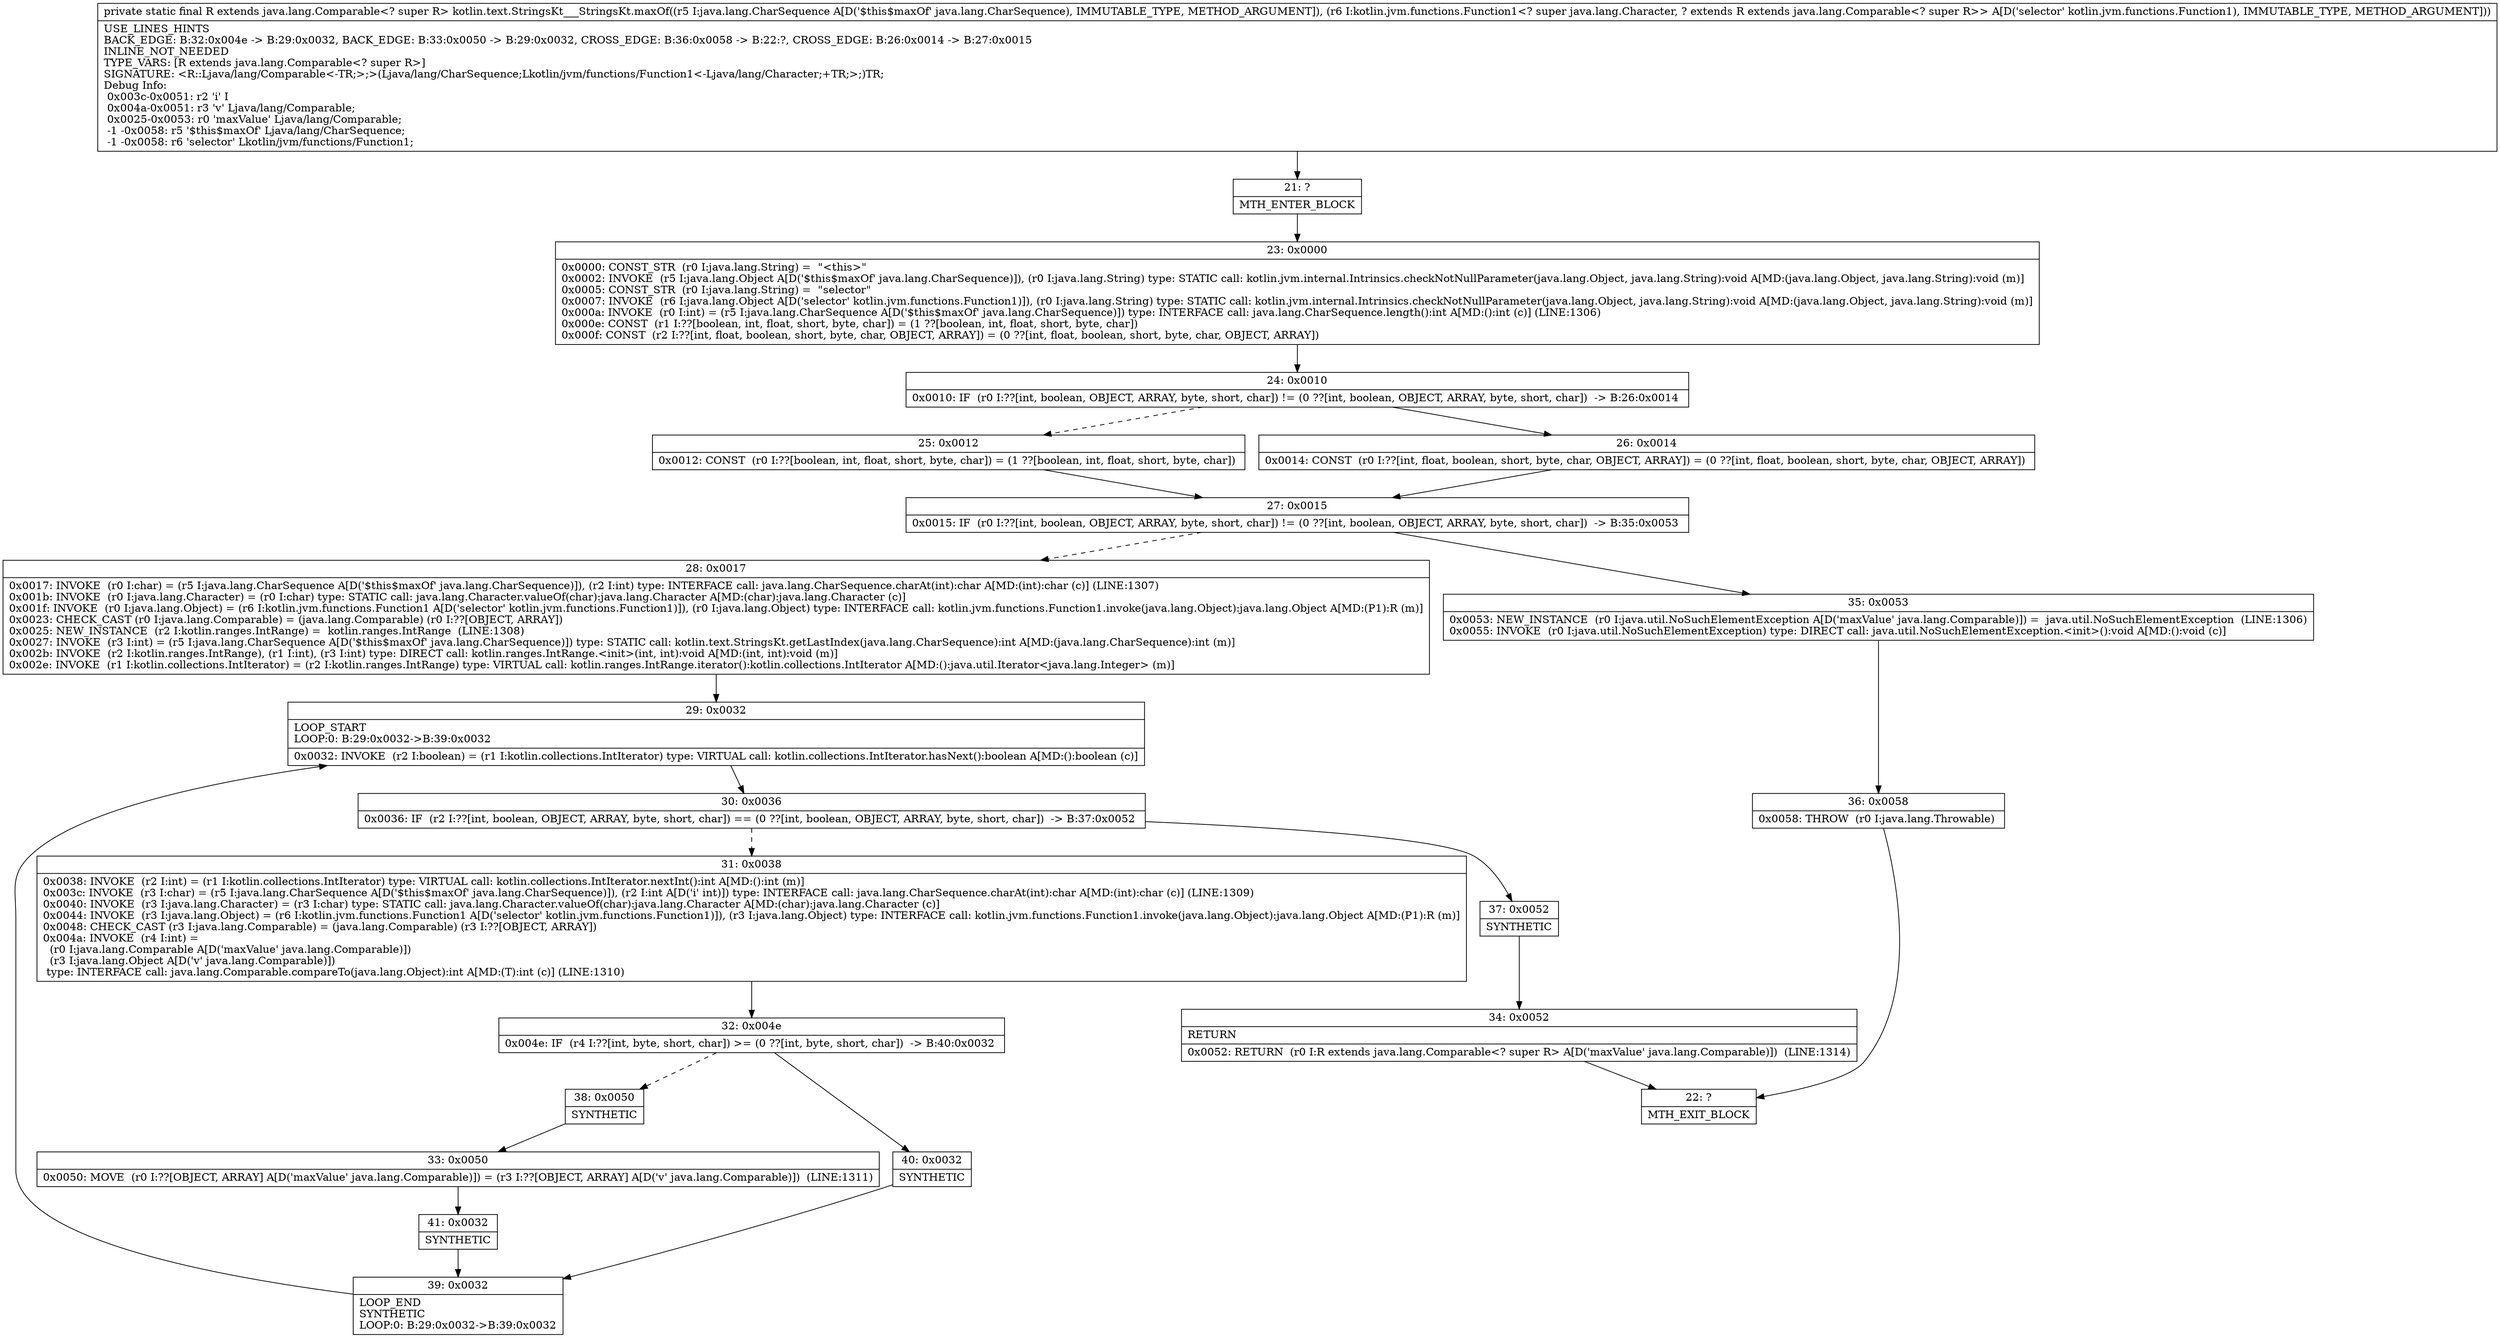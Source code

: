 digraph "CFG forkotlin.text.StringsKt___StringsKt.maxOf(Ljava\/lang\/CharSequence;Lkotlin\/jvm\/functions\/Function1;)Ljava\/lang\/Comparable;" {
Node_21 [shape=record,label="{21\:\ ?|MTH_ENTER_BLOCK\l}"];
Node_23 [shape=record,label="{23\:\ 0x0000|0x0000: CONST_STR  (r0 I:java.lang.String) =  \"\<this\>\" \l0x0002: INVOKE  (r5 I:java.lang.Object A[D('$this$maxOf' java.lang.CharSequence)]), (r0 I:java.lang.String) type: STATIC call: kotlin.jvm.internal.Intrinsics.checkNotNullParameter(java.lang.Object, java.lang.String):void A[MD:(java.lang.Object, java.lang.String):void (m)]\l0x0005: CONST_STR  (r0 I:java.lang.String) =  \"selector\" \l0x0007: INVOKE  (r6 I:java.lang.Object A[D('selector' kotlin.jvm.functions.Function1)]), (r0 I:java.lang.String) type: STATIC call: kotlin.jvm.internal.Intrinsics.checkNotNullParameter(java.lang.Object, java.lang.String):void A[MD:(java.lang.Object, java.lang.String):void (m)]\l0x000a: INVOKE  (r0 I:int) = (r5 I:java.lang.CharSequence A[D('$this$maxOf' java.lang.CharSequence)]) type: INTERFACE call: java.lang.CharSequence.length():int A[MD:():int (c)] (LINE:1306)\l0x000e: CONST  (r1 I:??[boolean, int, float, short, byte, char]) = (1 ??[boolean, int, float, short, byte, char]) \l0x000f: CONST  (r2 I:??[int, float, boolean, short, byte, char, OBJECT, ARRAY]) = (0 ??[int, float, boolean, short, byte, char, OBJECT, ARRAY]) \l}"];
Node_24 [shape=record,label="{24\:\ 0x0010|0x0010: IF  (r0 I:??[int, boolean, OBJECT, ARRAY, byte, short, char]) != (0 ??[int, boolean, OBJECT, ARRAY, byte, short, char])  \-\> B:26:0x0014 \l}"];
Node_25 [shape=record,label="{25\:\ 0x0012|0x0012: CONST  (r0 I:??[boolean, int, float, short, byte, char]) = (1 ??[boolean, int, float, short, byte, char]) \l}"];
Node_27 [shape=record,label="{27\:\ 0x0015|0x0015: IF  (r0 I:??[int, boolean, OBJECT, ARRAY, byte, short, char]) != (0 ??[int, boolean, OBJECT, ARRAY, byte, short, char])  \-\> B:35:0x0053 \l}"];
Node_28 [shape=record,label="{28\:\ 0x0017|0x0017: INVOKE  (r0 I:char) = (r5 I:java.lang.CharSequence A[D('$this$maxOf' java.lang.CharSequence)]), (r2 I:int) type: INTERFACE call: java.lang.CharSequence.charAt(int):char A[MD:(int):char (c)] (LINE:1307)\l0x001b: INVOKE  (r0 I:java.lang.Character) = (r0 I:char) type: STATIC call: java.lang.Character.valueOf(char):java.lang.Character A[MD:(char):java.lang.Character (c)]\l0x001f: INVOKE  (r0 I:java.lang.Object) = (r6 I:kotlin.jvm.functions.Function1 A[D('selector' kotlin.jvm.functions.Function1)]), (r0 I:java.lang.Object) type: INTERFACE call: kotlin.jvm.functions.Function1.invoke(java.lang.Object):java.lang.Object A[MD:(P1):R (m)]\l0x0023: CHECK_CAST (r0 I:java.lang.Comparable) = (java.lang.Comparable) (r0 I:??[OBJECT, ARRAY]) \l0x0025: NEW_INSTANCE  (r2 I:kotlin.ranges.IntRange) =  kotlin.ranges.IntRange  (LINE:1308)\l0x0027: INVOKE  (r3 I:int) = (r5 I:java.lang.CharSequence A[D('$this$maxOf' java.lang.CharSequence)]) type: STATIC call: kotlin.text.StringsKt.getLastIndex(java.lang.CharSequence):int A[MD:(java.lang.CharSequence):int (m)]\l0x002b: INVOKE  (r2 I:kotlin.ranges.IntRange), (r1 I:int), (r3 I:int) type: DIRECT call: kotlin.ranges.IntRange.\<init\>(int, int):void A[MD:(int, int):void (m)]\l0x002e: INVOKE  (r1 I:kotlin.collections.IntIterator) = (r2 I:kotlin.ranges.IntRange) type: VIRTUAL call: kotlin.ranges.IntRange.iterator():kotlin.collections.IntIterator A[MD:():java.util.Iterator\<java.lang.Integer\> (m)]\l}"];
Node_29 [shape=record,label="{29\:\ 0x0032|LOOP_START\lLOOP:0: B:29:0x0032\-\>B:39:0x0032\l|0x0032: INVOKE  (r2 I:boolean) = (r1 I:kotlin.collections.IntIterator) type: VIRTUAL call: kotlin.collections.IntIterator.hasNext():boolean A[MD:():boolean (c)]\l}"];
Node_30 [shape=record,label="{30\:\ 0x0036|0x0036: IF  (r2 I:??[int, boolean, OBJECT, ARRAY, byte, short, char]) == (0 ??[int, boolean, OBJECT, ARRAY, byte, short, char])  \-\> B:37:0x0052 \l}"];
Node_31 [shape=record,label="{31\:\ 0x0038|0x0038: INVOKE  (r2 I:int) = (r1 I:kotlin.collections.IntIterator) type: VIRTUAL call: kotlin.collections.IntIterator.nextInt():int A[MD:():int (m)]\l0x003c: INVOKE  (r3 I:char) = (r5 I:java.lang.CharSequence A[D('$this$maxOf' java.lang.CharSequence)]), (r2 I:int A[D('i' int)]) type: INTERFACE call: java.lang.CharSequence.charAt(int):char A[MD:(int):char (c)] (LINE:1309)\l0x0040: INVOKE  (r3 I:java.lang.Character) = (r3 I:char) type: STATIC call: java.lang.Character.valueOf(char):java.lang.Character A[MD:(char):java.lang.Character (c)]\l0x0044: INVOKE  (r3 I:java.lang.Object) = (r6 I:kotlin.jvm.functions.Function1 A[D('selector' kotlin.jvm.functions.Function1)]), (r3 I:java.lang.Object) type: INTERFACE call: kotlin.jvm.functions.Function1.invoke(java.lang.Object):java.lang.Object A[MD:(P1):R (m)]\l0x0048: CHECK_CAST (r3 I:java.lang.Comparable) = (java.lang.Comparable) (r3 I:??[OBJECT, ARRAY]) \l0x004a: INVOKE  (r4 I:int) = \l  (r0 I:java.lang.Comparable A[D('maxValue' java.lang.Comparable)])\l  (r3 I:java.lang.Object A[D('v' java.lang.Comparable)])\l type: INTERFACE call: java.lang.Comparable.compareTo(java.lang.Object):int A[MD:(T):int (c)] (LINE:1310)\l}"];
Node_32 [shape=record,label="{32\:\ 0x004e|0x004e: IF  (r4 I:??[int, byte, short, char]) \>= (0 ??[int, byte, short, char])  \-\> B:40:0x0032 \l}"];
Node_38 [shape=record,label="{38\:\ 0x0050|SYNTHETIC\l}"];
Node_33 [shape=record,label="{33\:\ 0x0050|0x0050: MOVE  (r0 I:??[OBJECT, ARRAY] A[D('maxValue' java.lang.Comparable)]) = (r3 I:??[OBJECT, ARRAY] A[D('v' java.lang.Comparable)])  (LINE:1311)\l}"];
Node_41 [shape=record,label="{41\:\ 0x0032|SYNTHETIC\l}"];
Node_39 [shape=record,label="{39\:\ 0x0032|LOOP_END\lSYNTHETIC\lLOOP:0: B:29:0x0032\-\>B:39:0x0032\l}"];
Node_40 [shape=record,label="{40\:\ 0x0032|SYNTHETIC\l}"];
Node_37 [shape=record,label="{37\:\ 0x0052|SYNTHETIC\l}"];
Node_34 [shape=record,label="{34\:\ 0x0052|RETURN\l|0x0052: RETURN  (r0 I:R extends java.lang.Comparable\<? super R\> A[D('maxValue' java.lang.Comparable)])  (LINE:1314)\l}"];
Node_22 [shape=record,label="{22\:\ ?|MTH_EXIT_BLOCK\l}"];
Node_35 [shape=record,label="{35\:\ 0x0053|0x0053: NEW_INSTANCE  (r0 I:java.util.NoSuchElementException A[D('maxValue' java.lang.Comparable)]) =  java.util.NoSuchElementException  (LINE:1306)\l0x0055: INVOKE  (r0 I:java.util.NoSuchElementException) type: DIRECT call: java.util.NoSuchElementException.\<init\>():void A[MD:():void (c)]\l}"];
Node_36 [shape=record,label="{36\:\ 0x0058|0x0058: THROW  (r0 I:java.lang.Throwable) \l}"];
Node_26 [shape=record,label="{26\:\ 0x0014|0x0014: CONST  (r0 I:??[int, float, boolean, short, byte, char, OBJECT, ARRAY]) = (0 ??[int, float, boolean, short, byte, char, OBJECT, ARRAY]) \l}"];
MethodNode[shape=record,label="{private static final R extends java.lang.Comparable\<? super R\> kotlin.text.StringsKt___StringsKt.maxOf((r5 I:java.lang.CharSequence A[D('$this$maxOf' java.lang.CharSequence), IMMUTABLE_TYPE, METHOD_ARGUMENT]), (r6 I:kotlin.jvm.functions.Function1\<? super java.lang.Character, ? extends R extends java.lang.Comparable\<? super R\>\> A[D('selector' kotlin.jvm.functions.Function1), IMMUTABLE_TYPE, METHOD_ARGUMENT]))  | USE_LINES_HINTS\lBACK_EDGE: B:32:0x004e \-\> B:29:0x0032, BACK_EDGE: B:33:0x0050 \-\> B:29:0x0032, CROSS_EDGE: B:36:0x0058 \-\> B:22:?, CROSS_EDGE: B:26:0x0014 \-\> B:27:0x0015\lINLINE_NOT_NEEDED\lTYPE_VARS: [R extends java.lang.Comparable\<? super R\>]\lSIGNATURE: \<R::Ljava\/lang\/Comparable\<\-TR;\>;\>(Ljava\/lang\/CharSequence;Lkotlin\/jvm\/functions\/Function1\<\-Ljava\/lang\/Character;+TR;\>;)TR;\lDebug Info:\l  0x003c\-0x0051: r2 'i' I\l  0x004a\-0x0051: r3 'v' Ljava\/lang\/Comparable;\l  0x0025\-0x0053: r0 'maxValue' Ljava\/lang\/Comparable;\l  \-1 \-0x0058: r5 '$this$maxOf' Ljava\/lang\/CharSequence;\l  \-1 \-0x0058: r6 'selector' Lkotlin\/jvm\/functions\/Function1;\l}"];
MethodNode -> Node_21;Node_21 -> Node_23;
Node_23 -> Node_24;
Node_24 -> Node_25[style=dashed];
Node_24 -> Node_26;
Node_25 -> Node_27;
Node_27 -> Node_28[style=dashed];
Node_27 -> Node_35;
Node_28 -> Node_29;
Node_29 -> Node_30;
Node_30 -> Node_31[style=dashed];
Node_30 -> Node_37;
Node_31 -> Node_32;
Node_32 -> Node_38[style=dashed];
Node_32 -> Node_40;
Node_38 -> Node_33;
Node_33 -> Node_41;
Node_41 -> Node_39;
Node_39 -> Node_29;
Node_40 -> Node_39;
Node_37 -> Node_34;
Node_34 -> Node_22;
Node_35 -> Node_36;
Node_36 -> Node_22;
Node_26 -> Node_27;
}

